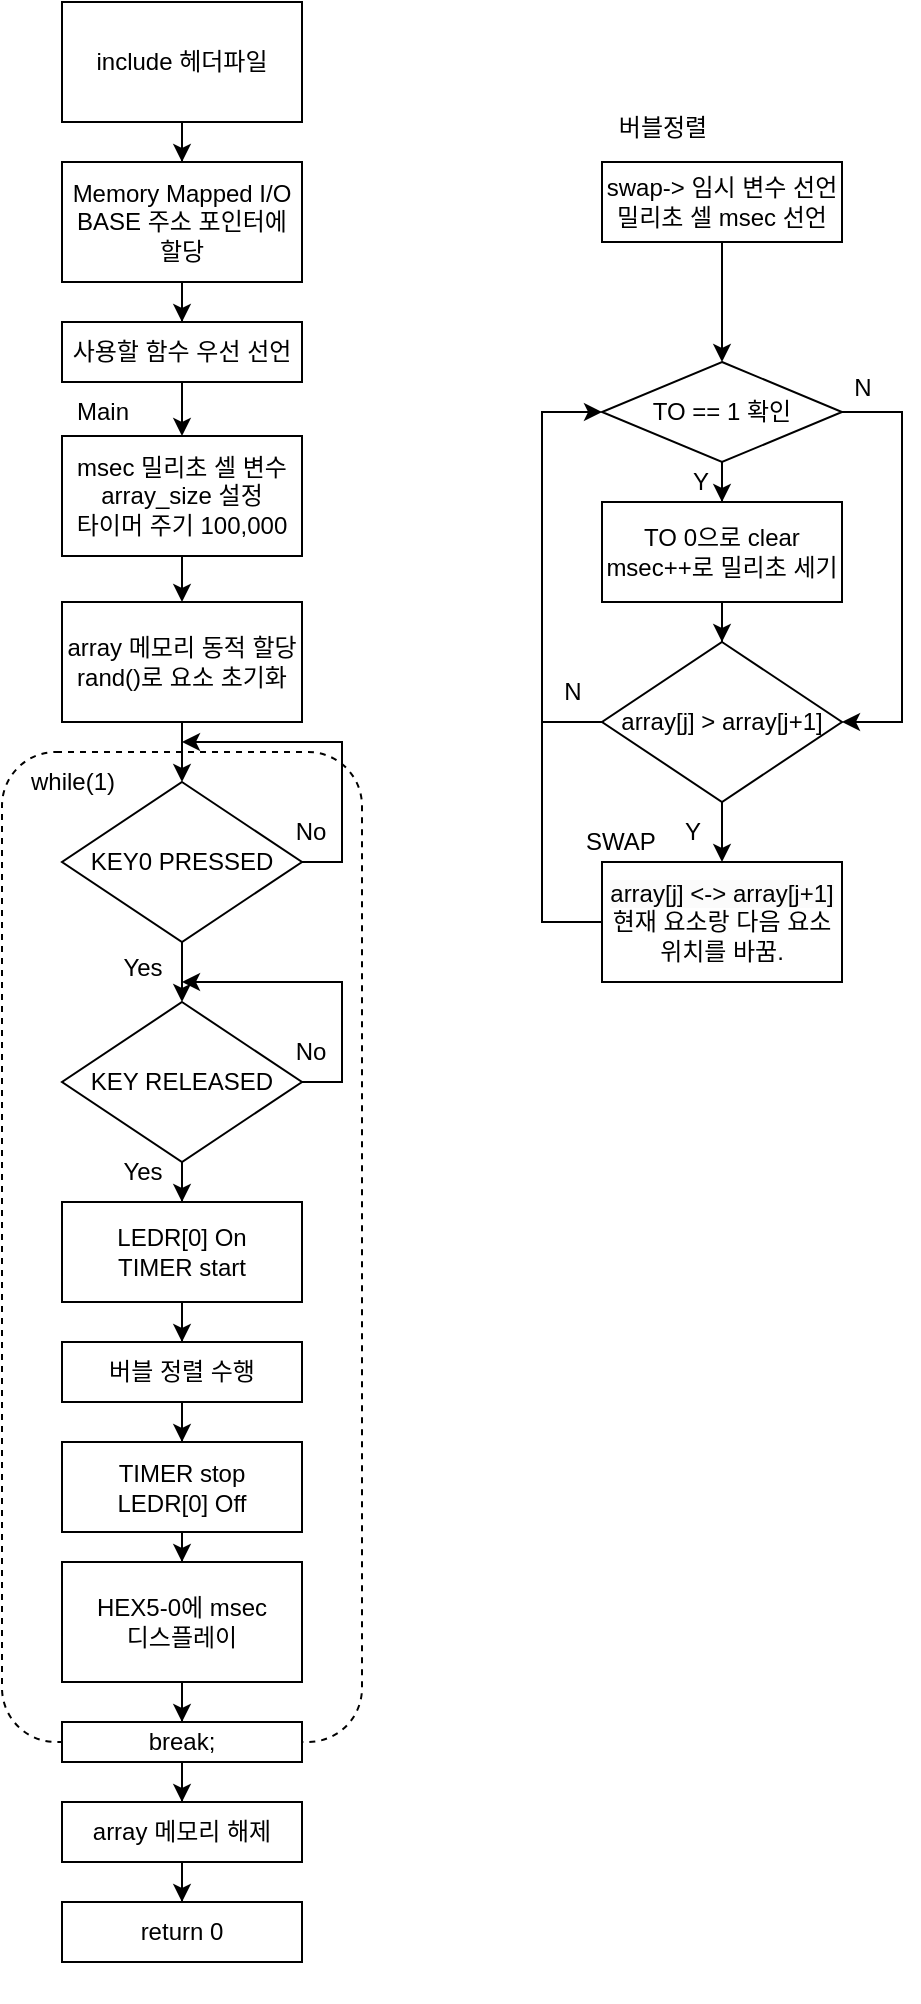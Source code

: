 <mxfile version="24.7.17">
  <diagram name="페이지-1" id="MUA2kf6paXnWbmi44_VQ">
    <mxGraphModel dx="247" dy="551" grid="1" gridSize="10" guides="1" tooltips="1" connect="1" arrows="1" fold="1" page="1" pageScale="1" pageWidth="827" pageHeight="1169" math="0" shadow="0">
      <root>
        <mxCell id="0" />
        <mxCell id="1" parent="0" />
        <mxCell id="RA9JSMZMmfBFjFqPAGHw-3" value="" style="edgeStyle=orthogonalEdgeStyle;rounded=0;orthogonalLoop=1;jettySize=auto;html=1;" edge="1" parent="1" source="RA9JSMZMmfBFjFqPAGHw-1" target="RA9JSMZMmfBFjFqPAGHw-2">
          <mxGeometry relative="1" as="geometry" />
        </mxCell>
        <mxCell id="RA9JSMZMmfBFjFqPAGHw-1" value="include 헤더파일" style="rounded=0;whiteSpace=wrap;html=1;" vertex="1" parent="1">
          <mxGeometry x="320" y="70" width="120" height="60" as="geometry" />
        </mxCell>
        <mxCell id="RA9JSMZMmfBFjFqPAGHw-5" value="" style="edgeStyle=orthogonalEdgeStyle;rounded=0;orthogonalLoop=1;jettySize=auto;html=1;" edge="1" parent="1" source="RA9JSMZMmfBFjFqPAGHw-2" target="RA9JSMZMmfBFjFqPAGHw-4">
          <mxGeometry relative="1" as="geometry" />
        </mxCell>
        <mxCell id="RA9JSMZMmfBFjFqPAGHw-2" value="Memory Mapped I/O&lt;br&gt;BASE 주소 포인터에&lt;br&gt;할당" style="rounded=0;whiteSpace=wrap;html=1;" vertex="1" parent="1">
          <mxGeometry x="320" y="150" width="120" height="60" as="geometry" />
        </mxCell>
        <mxCell id="RA9JSMZMmfBFjFqPAGHw-7" value="" style="edgeStyle=orthogonalEdgeStyle;rounded=0;orthogonalLoop=1;jettySize=auto;html=1;" edge="1" parent="1" source="RA9JSMZMmfBFjFqPAGHw-4" target="RA9JSMZMmfBFjFqPAGHw-6">
          <mxGeometry relative="1" as="geometry" />
        </mxCell>
        <mxCell id="RA9JSMZMmfBFjFqPAGHw-4" value="사용할 함수 우선 선언" style="whiteSpace=wrap;html=1;rounded=0;" vertex="1" parent="1">
          <mxGeometry x="320" y="230" width="120" height="30" as="geometry" />
        </mxCell>
        <mxCell id="RA9JSMZMmfBFjFqPAGHw-9" value="" style="group" vertex="1" connectable="0" parent="1">
          <mxGeometry x="315" y="260" width="125" height="87" as="geometry" />
        </mxCell>
        <mxCell id="RA9JSMZMmfBFjFqPAGHw-6" value="msec 밀리초 셀 변수&lt;br&gt;array_size 설정&lt;br&gt;타이머 주기 100,000" style="whiteSpace=wrap;html=1;rounded=0;" vertex="1" parent="RA9JSMZMmfBFjFqPAGHw-9">
          <mxGeometry x="5" y="27" width="120" height="60" as="geometry" />
        </mxCell>
        <mxCell id="RA9JSMZMmfBFjFqPAGHw-8" value="Main" style="text;html=1;align=center;verticalAlign=middle;resizable=0;points=[];autosize=1;strokeColor=none;fillColor=none;" vertex="1" parent="RA9JSMZMmfBFjFqPAGHw-9">
          <mxGeometry width="50" height="30" as="geometry" />
        </mxCell>
        <mxCell id="RA9JSMZMmfBFjFqPAGHw-15" value="" style="edgeStyle=orthogonalEdgeStyle;rounded=0;orthogonalLoop=1;jettySize=auto;html=1;" edge="1" parent="1" source="RA9JSMZMmfBFjFqPAGHw-10" target="RA9JSMZMmfBFjFqPAGHw-14">
          <mxGeometry relative="1" as="geometry" />
        </mxCell>
        <mxCell id="RA9JSMZMmfBFjFqPAGHw-10" value="array 메모리 동적 할당&lt;br&gt;rand()로 요소 초기화" style="whiteSpace=wrap;html=1;rounded=0;" vertex="1" parent="1">
          <mxGeometry x="320" y="370" width="120" height="60" as="geometry" />
        </mxCell>
        <mxCell id="RA9JSMZMmfBFjFqPAGHw-11" value="" style="edgeStyle=orthogonalEdgeStyle;rounded=0;orthogonalLoop=1;jettySize=auto;html=1;" edge="1" parent="1" source="RA9JSMZMmfBFjFqPAGHw-6" target="RA9JSMZMmfBFjFqPAGHw-10">
          <mxGeometry relative="1" as="geometry" />
        </mxCell>
        <mxCell id="RA9JSMZMmfBFjFqPAGHw-26" value="" style="edgeStyle=orthogonalEdgeStyle;rounded=0;orthogonalLoop=1;jettySize=auto;html=1;" edge="1" parent="1" source="RA9JSMZMmfBFjFqPAGHw-16" target="RA9JSMZMmfBFjFqPAGHw-25">
          <mxGeometry relative="1" as="geometry" />
        </mxCell>
        <mxCell id="RA9JSMZMmfBFjFqPAGHw-19" value="Yes" style="text;html=1;align=center;verticalAlign=middle;resizable=0;points=[];autosize=1;strokeColor=none;fillColor=none;" vertex="1" parent="1">
          <mxGeometry x="340" y="640" width="40" height="30" as="geometry" />
        </mxCell>
        <mxCell id="RA9JSMZMmfBFjFqPAGHw-28" value="" style="edgeStyle=orthogonalEdgeStyle;rounded=0;orthogonalLoop=1;jettySize=auto;html=1;" edge="1" parent="1" source="RA9JSMZMmfBFjFqPAGHw-25" target="RA9JSMZMmfBFjFqPAGHw-27">
          <mxGeometry relative="1" as="geometry" />
        </mxCell>
        <mxCell id="RA9JSMZMmfBFjFqPAGHw-25" value="LEDR[0] On&lt;div&gt;TIMER start&lt;/div&gt;" style="rounded=0;whiteSpace=wrap;html=1;" vertex="1" parent="1">
          <mxGeometry x="320" y="670" width="120" height="50" as="geometry" />
        </mxCell>
        <mxCell id="RA9JSMZMmfBFjFqPAGHw-31" value="" style="edgeStyle=orthogonalEdgeStyle;rounded=0;orthogonalLoop=1;jettySize=auto;html=1;" edge="1" parent="1" source="RA9JSMZMmfBFjFqPAGHw-27" target="RA9JSMZMmfBFjFqPAGHw-30">
          <mxGeometry relative="1" as="geometry" />
        </mxCell>
        <mxCell id="RA9JSMZMmfBFjFqPAGHw-27" value="버블 정렬 수행" style="whiteSpace=wrap;html=1;rounded=0;" vertex="1" parent="1">
          <mxGeometry x="320" y="740" width="120" height="30" as="geometry" />
        </mxCell>
        <mxCell id="RA9JSMZMmfBFjFqPAGHw-29" value="" style="group" vertex="1" connectable="0" parent="1">
          <mxGeometry x="320" y="440" width="192" height="630" as="geometry" />
        </mxCell>
        <mxCell id="RA9JSMZMmfBFjFqPAGHw-17" value="" style="edgeStyle=orthogonalEdgeStyle;rounded=0;orthogonalLoop=1;jettySize=auto;html=1;" edge="1" parent="RA9JSMZMmfBFjFqPAGHw-29" source="RA9JSMZMmfBFjFqPAGHw-14" target="RA9JSMZMmfBFjFqPAGHw-16">
          <mxGeometry relative="1" as="geometry" />
        </mxCell>
        <mxCell id="RA9JSMZMmfBFjFqPAGHw-14" value="KEY0 PRESSED" style="rhombus;whiteSpace=wrap;html=1;rounded=0;" vertex="1" parent="RA9JSMZMmfBFjFqPAGHw-29">
          <mxGeometry y="20" width="120" height="80" as="geometry" />
        </mxCell>
        <mxCell id="RA9JSMZMmfBFjFqPAGHw-16" value="KEY RELEASED" style="rhombus;whiteSpace=wrap;html=1;rounded=0;" vertex="1" parent="RA9JSMZMmfBFjFqPAGHw-29">
          <mxGeometry y="130" width="120" height="80" as="geometry" />
        </mxCell>
        <mxCell id="RA9JSMZMmfBFjFqPAGHw-18" value="Yes" style="text;html=1;align=center;verticalAlign=middle;resizable=0;points=[];autosize=1;strokeColor=none;fillColor=none;" vertex="1" parent="RA9JSMZMmfBFjFqPAGHw-29">
          <mxGeometry x="20" y="98" width="40" height="30" as="geometry" />
        </mxCell>
        <mxCell id="RA9JSMZMmfBFjFqPAGHw-20" value="" style="endArrow=classic;html=1;rounded=0;exitX=1;exitY=0.5;exitDx=0;exitDy=0;" edge="1" parent="RA9JSMZMmfBFjFqPAGHw-29" source="RA9JSMZMmfBFjFqPAGHw-14">
          <mxGeometry width="50" height="50" relative="1" as="geometry">
            <mxPoint x="190" y="120" as="sourcePoint" />
            <mxPoint x="60" as="targetPoint" />
            <Array as="points">
              <mxPoint x="140" y="60" />
              <mxPoint x="140" y="20" />
              <mxPoint x="140" />
              <mxPoint x="100" />
            </Array>
          </mxGeometry>
        </mxCell>
        <mxCell id="RA9JSMZMmfBFjFqPAGHw-21" value="No" style="text;html=1;align=center;verticalAlign=middle;resizable=0;points=[];autosize=1;strokeColor=none;fillColor=none;" vertex="1" parent="RA9JSMZMmfBFjFqPAGHw-29">
          <mxGeometry x="104" y="30" width="40" height="30" as="geometry" />
        </mxCell>
        <mxCell id="RA9JSMZMmfBFjFqPAGHw-23" value="" style="endArrow=classic;html=1;rounded=0;entryX=1;entryY=0.733;entryDx=0;entryDy=0;entryPerimeter=0;" edge="1" parent="RA9JSMZMmfBFjFqPAGHw-29" source="RA9JSMZMmfBFjFqPAGHw-16" target="RA9JSMZMmfBFjFqPAGHw-18">
          <mxGeometry width="50" height="50" relative="1" as="geometry">
            <mxPoint x="150" y="170" as="sourcePoint" />
            <mxPoint x="60" y="90" as="targetPoint" />
            <Array as="points">
              <mxPoint x="140" y="170" />
              <mxPoint x="140" y="150" />
              <mxPoint x="140" y="120" />
            </Array>
          </mxGeometry>
        </mxCell>
        <mxCell id="RA9JSMZMmfBFjFqPAGHw-24" value="No" style="text;html=1;align=center;verticalAlign=middle;resizable=0;points=[];autosize=1;strokeColor=none;fillColor=none;" vertex="1" parent="RA9JSMZMmfBFjFqPAGHw-29">
          <mxGeometry x="104" y="140" width="40" height="30" as="geometry" />
        </mxCell>
        <mxCell id="RA9JSMZMmfBFjFqPAGHw-22" value="" style="rounded=1;whiteSpace=wrap;html=1;fillColor=none;dashed=1;" vertex="1" parent="RA9JSMZMmfBFjFqPAGHw-29">
          <mxGeometry x="-30" y="5" width="180" height="495" as="geometry" />
        </mxCell>
        <mxCell id="RA9JSMZMmfBFjFqPAGHw-41" value="while(1)" style="text;html=1;align=center;verticalAlign=middle;resizable=0;points=[];autosize=1;strokeColor=none;fillColor=none;" vertex="1" parent="RA9JSMZMmfBFjFqPAGHw-29">
          <mxGeometry x="-30" y="5" width="70" height="30" as="geometry" />
        </mxCell>
        <mxCell id="RA9JSMZMmfBFjFqPAGHw-34" value="" style="edgeStyle=orthogonalEdgeStyle;rounded=0;orthogonalLoop=1;jettySize=auto;html=1;" edge="1" parent="1" source="RA9JSMZMmfBFjFqPAGHw-30" target="RA9JSMZMmfBFjFqPAGHw-33">
          <mxGeometry relative="1" as="geometry" />
        </mxCell>
        <mxCell id="RA9JSMZMmfBFjFqPAGHw-30" value="TIMER stop&lt;div&gt;LEDR[0] Off&lt;/div&gt;" style="whiteSpace=wrap;html=1;rounded=0;" vertex="1" parent="1">
          <mxGeometry x="320" y="790" width="120" height="45" as="geometry" />
        </mxCell>
        <mxCell id="RA9JSMZMmfBFjFqPAGHw-36" value="" style="edgeStyle=orthogonalEdgeStyle;rounded=0;orthogonalLoop=1;jettySize=auto;html=1;" edge="1" parent="1" source="RA9JSMZMmfBFjFqPAGHw-33" target="RA9JSMZMmfBFjFqPAGHw-35">
          <mxGeometry relative="1" as="geometry" />
        </mxCell>
        <mxCell id="RA9JSMZMmfBFjFqPAGHw-33" value="HEX5-0에 msec&lt;br&gt;디스플레이" style="whiteSpace=wrap;html=1;rounded=0;" vertex="1" parent="1">
          <mxGeometry x="320" y="850" width="120" height="60" as="geometry" />
        </mxCell>
        <mxCell id="RA9JSMZMmfBFjFqPAGHw-38" value="" style="edgeStyle=orthogonalEdgeStyle;rounded=0;orthogonalLoop=1;jettySize=auto;html=1;" edge="1" parent="1" source="RA9JSMZMmfBFjFqPAGHw-35" target="RA9JSMZMmfBFjFqPAGHw-37">
          <mxGeometry relative="1" as="geometry" />
        </mxCell>
        <mxCell id="RA9JSMZMmfBFjFqPAGHw-35" value="break;" style="whiteSpace=wrap;html=1;rounded=0;" vertex="1" parent="1">
          <mxGeometry x="320" y="930" width="120" height="20" as="geometry" />
        </mxCell>
        <mxCell id="RA9JSMZMmfBFjFqPAGHw-40" value="" style="edgeStyle=orthogonalEdgeStyle;rounded=0;orthogonalLoop=1;jettySize=auto;html=1;" edge="1" parent="1" source="RA9JSMZMmfBFjFqPAGHw-37" target="RA9JSMZMmfBFjFqPAGHw-39">
          <mxGeometry relative="1" as="geometry" />
        </mxCell>
        <mxCell id="RA9JSMZMmfBFjFqPAGHw-37" value="array 메모리 해제" style="whiteSpace=wrap;html=1;rounded=0;" vertex="1" parent="1">
          <mxGeometry x="320" y="970" width="120" height="30" as="geometry" />
        </mxCell>
        <mxCell id="RA9JSMZMmfBFjFqPAGHw-39" value="return 0" style="whiteSpace=wrap;html=1;rounded=0;" vertex="1" parent="1">
          <mxGeometry x="320" y="1020" width="120" height="30" as="geometry" />
        </mxCell>
        <mxCell id="RA9JSMZMmfBFjFqPAGHw-47" value="" style="edgeStyle=orthogonalEdgeStyle;rounded=0;orthogonalLoop=1;jettySize=auto;html=1;" edge="1" parent="1" source="RA9JSMZMmfBFjFqPAGHw-42" target="RA9JSMZMmfBFjFqPAGHw-46">
          <mxGeometry relative="1" as="geometry" />
        </mxCell>
        <mxCell id="RA9JSMZMmfBFjFqPAGHw-42" value="swap-&amp;gt; 임시 변수 선언&lt;div&gt;밀리초 셀 msec 선언&lt;/div&gt;" style="rounded=0;whiteSpace=wrap;html=1;" vertex="1" parent="1">
          <mxGeometry x="590" y="150" width="120" height="40" as="geometry" />
        </mxCell>
        <mxCell id="RA9JSMZMmfBFjFqPAGHw-43" value="버블정렬" style="text;html=1;align=center;verticalAlign=middle;resizable=0;points=[];autosize=1;strokeColor=none;fillColor=none;" vertex="1" parent="1">
          <mxGeometry x="590" y="118" width="60" height="30" as="geometry" />
        </mxCell>
        <mxCell id="RA9JSMZMmfBFjFqPAGHw-49" value="" style="edgeStyle=orthogonalEdgeStyle;rounded=0;orthogonalLoop=1;jettySize=auto;html=1;" edge="1" parent="1" source="RA9JSMZMmfBFjFqPAGHw-46" target="RA9JSMZMmfBFjFqPAGHw-48">
          <mxGeometry relative="1" as="geometry" />
        </mxCell>
        <mxCell id="RA9JSMZMmfBFjFqPAGHw-46" value="TO == 1 확인" style="rhombus;whiteSpace=wrap;html=1;rounded=0;" vertex="1" parent="1">
          <mxGeometry x="590" y="250" width="120" height="50" as="geometry" />
        </mxCell>
        <mxCell id="RA9JSMZMmfBFjFqPAGHw-52" value="" style="edgeStyle=orthogonalEdgeStyle;rounded=0;orthogonalLoop=1;jettySize=auto;html=1;" edge="1" parent="1" source="RA9JSMZMmfBFjFqPAGHw-48" target="RA9JSMZMmfBFjFqPAGHw-51">
          <mxGeometry relative="1" as="geometry" />
        </mxCell>
        <mxCell id="RA9JSMZMmfBFjFqPAGHw-48" value="TO 0으로 clear&lt;br&gt;msec++로 밀리초 세기" style="whiteSpace=wrap;html=1;rounded=0;" vertex="1" parent="1">
          <mxGeometry x="590" y="320" width="120" height="50" as="geometry" />
        </mxCell>
        <mxCell id="RA9JSMZMmfBFjFqPAGHw-50" value="Y" style="text;html=1;align=center;verticalAlign=middle;resizable=0;points=[];autosize=1;strokeColor=none;fillColor=none;" vertex="1" parent="1">
          <mxGeometry x="624" y="295" width="30" height="30" as="geometry" />
        </mxCell>
        <mxCell id="RA9JSMZMmfBFjFqPAGHw-54" value="" style="edgeStyle=orthogonalEdgeStyle;rounded=0;orthogonalLoop=1;jettySize=auto;html=1;" edge="1" parent="1" source="RA9JSMZMmfBFjFqPAGHw-51" target="RA9JSMZMmfBFjFqPAGHw-53">
          <mxGeometry relative="1" as="geometry" />
        </mxCell>
        <mxCell id="RA9JSMZMmfBFjFqPAGHw-51" value="array[j] &amp;gt; array[j+1]" style="rhombus;whiteSpace=wrap;html=1;rounded=0;" vertex="1" parent="1">
          <mxGeometry x="590" y="390" width="120" height="80" as="geometry" />
        </mxCell>
        <mxCell id="RA9JSMZMmfBFjFqPAGHw-53" value="&lt;br&gt;&lt;span style=&quot;color: rgb(0, 0, 0); font-family: Helvetica; font-size: 12px; font-style: normal; font-variant-ligatures: normal; font-variant-caps: normal; font-weight: 400; letter-spacing: normal; orphans: 2; text-align: center; text-indent: 0px; text-transform: none; widows: 2; word-spacing: 0px; -webkit-text-stroke-width: 0px; white-space: normal; background-color: rgb(251, 251, 251); text-decoration-thickness: initial; text-decoration-style: initial; text-decoration-color: initial; display: inline !important; float: none;&quot;&gt;array[j] &amp;lt;-&amp;gt; array[j+1]&lt;/span&gt;&lt;div&gt;현재 요소랑 다음 요소&lt;br&gt;위치를 바꿈.&lt;br&gt;&lt;br&gt;&lt;/div&gt;" style="whiteSpace=wrap;html=1;rounded=0;" vertex="1" parent="1">
          <mxGeometry x="590" y="500" width="120" height="60" as="geometry" />
        </mxCell>
        <mxCell id="RA9JSMZMmfBFjFqPAGHw-55" value="Y" style="text;html=1;align=center;verticalAlign=middle;resizable=0;points=[];autosize=1;strokeColor=none;fillColor=none;" vertex="1" parent="1">
          <mxGeometry x="620" y="470" width="30" height="30" as="geometry" />
        </mxCell>
        <mxCell id="RA9JSMZMmfBFjFqPAGHw-56" value="SWAP" style="text;html=1;align=center;verticalAlign=middle;resizable=0;points=[];autosize=1;strokeColor=none;fillColor=none;" vertex="1" parent="1">
          <mxGeometry x="569" y="475" width="60" height="30" as="geometry" />
        </mxCell>
        <mxCell id="RA9JSMZMmfBFjFqPAGHw-57" value="" style="endArrow=classic;html=1;rounded=0;exitX=1;exitY=0.5;exitDx=0;exitDy=0;entryX=1;entryY=0.5;entryDx=0;entryDy=0;" edge="1" parent="1" source="RA9JSMZMmfBFjFqPAGHw-46" target="RA9JSMZMmfBFjFqPAGHw-51">
          <mxGeometry width="50" height="50" relative="1" as="geometry">
            <mxPoint x="710" y="270" as="sourcePoint" />
            <mxPoint x="760" y="220" as="targetPoint" />
            <Array as="points">
              <mxPoint x="740" y="275" />
              <mxPoint x="740" y="350" />
              <mxPoint x="740" y="430" />
            </Array>
          </mxGeometry>
        </mxCell>
        <mxCell id="RA9JSMZMmfBFjFqPAGHw-58" value="N" style="text;html=1;align=center;verticalAlign=middle;resizable=0;points=[];autosize=1;strokeColor=none;fillColor=none;" vertex="1" parent="1">
          <mxGeometry x="705" y="248" width="30" height="30" as="geometry" />
        </mxCell>
        <mxCell id="RA9JSMZMmfBFjFqPAGHw-59" value="" style="endArrow=classic;html=1;rounded=0;entryX=0;entryY=0.5;entryDx=0;entryDy=0;exitX=0;exitY=0.5;exitDx=0;exitDy=0;" edge="1" parent="1" source="RA9JSMZMmfBFjFqPAGHw-51" target="RA9JSMZMmfBFjFqPAGHw-46">
          <mxGeometry width="50" height="50" relative="1" as="geometry">
            <mxPoint x="512" y="370" as="sourcePoint" />
            <mxPoint x="562" y="320" as="targetPoint" />
            <Array as="points">
              <mxPoint x="560" y="430" />
              <mxPoint x="560" y="350" />
              <mxPoint x="560" y="275" />
            </Array>
          </mxGeometry>
        </mxCell>
        <mxCell id="RA9JSMZMmfBFjFqPAGHw-60" value="N" style="text;html=1;align=center;verticalAlign=middle;resizable=0;points=[];autosize=1;strokeColor=none;fillColor=none;" vertex="1" parent="1">
          <mxGeometry x="560" y="400" width="30" height="30" as="geometry" />
        </mxCell>
        <mxCell id="RA9JSMZMmfBFjFqPAGHw-61" value="" style="endArrow=none;html=1;rounded=0;exitX=0;exitY=0.5;exitDx=0;exitDy=0;" edge="1" parent="1" source="RA9JSMZMmfBFjFqPAGHw-53">
          <mxGeometry width="50" height="50" relative="1" as="geometry">
            <mxPoint x="510" y="520" as="sourcePoint" />
            <mxPoint x="560" y="430" as="targetPoint" />
            <Array as="points">
              <mxPoint x="560" y="530" />
            </Array>
          </mxGeometry>
        </mxCell>
      </root>
    </mxGraphModel>
  </diagram>
</mxfile>
